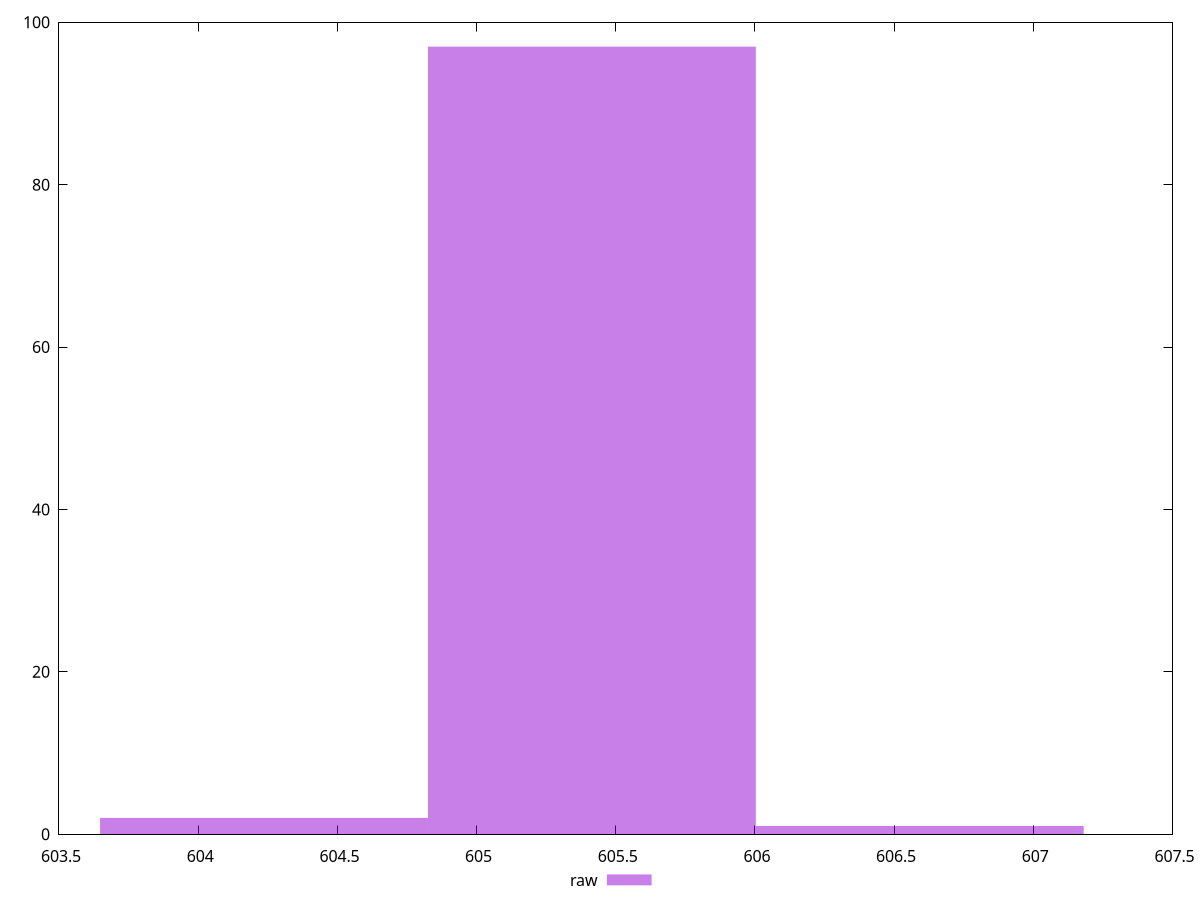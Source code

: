 reset
set terminal svg size 640, 490 enhanced background rgb 'white'
set output "report_00007_2020-12-11T15:55:29.892Z/uses-rel-preload/samples/pages+cached+nointeractive/raw/histogram.svg"

$raw <<EOF
605.4142749607421 97
606.5921237447124 1
604.2364261767717 2
EOF

set key outside below
set boxwidth 1.1778487839703153
set yrange [0:100]
set style fill transparent solid 0.5 noborder

plot \
  $raw title "raw" with boxes, \


reset